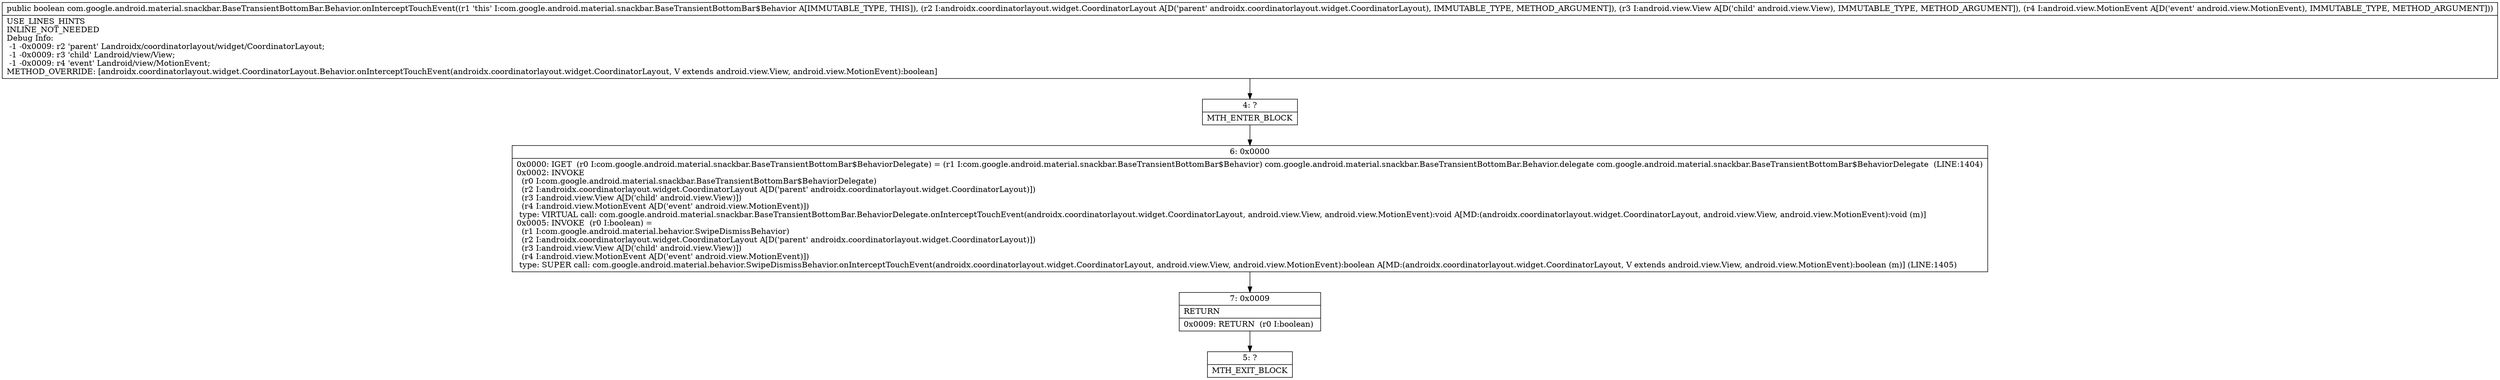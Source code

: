 digraph "CFG forcom.google.android.material.snackbar.BaseTransientBottomBar.Behavior.onInterceptTouchEvent(Landroidx\/coordinatorlayout\/widget\/CoordinatorLayout;Landroid\/view\/View;Landroid\/view\/MotionEvent;)Z" {
Node_4 [shape=record,label="{4\:\ ?|MTH_ENTER_BLOCK\l}"];
Node_6 [shape=record,label="{6\:\ 0x0000|0x0000: IGET  (r0 I:com.google.android.material.snackbar.BaseTransientBottomBar$BehaviorDelegate) = (r1 I:com.google.android.material.snackbar.BaseTransientBottomBar$Behavior) com.google.android.material.snackbar.BaseTransientBottomBar.Behavior.delegate com.google.android.material.snackbar.BaseTransientBottomBar$BehaviorDelegate  (LINE:1404)\l0x0002: INVOKE  \l  (r0 I:com.google.android.material.snackbar.BaseTransientBottomBar$BehaviorDelegate)\l  (r2 I:androidx.coordinatorlayout.widget.CoordinatorLayout A[D('parent' androidx.coordinatorlayout.widget.CoordinatorLayout)])\l  (r3 I:android.view.View A[D('child' android.view.View)])\l  (r4 I:android.view.MotionEvent A[D('event' android.view.MotionEvent)])\l type: VIRTUAL call: com.google.android.material.snackbar.BaseTransientBottomBar.BehaviorDelegate.onInterceptTouchEvent(androidx.coordinatorlayout.widget.CoordinatorLayout, android.view.View, android.view.MotionEvent):void A[MD:(androidx.coordinatorlayout.widget.CoordinatorLayout, android.view.View, android.view.MotionEvent):void (m)]\l0x0005: INVOKE  (r0 I:boolean) = \l  (r1 I:com.google.android.material.behavior.SwipeDismissBehavior)\l  (r2 I:androidx.coordinatorlayout.widget.CoordinatorLayout A[D('parent' androidx.coordinatorlayout.widget.CoordinatorLayout)])\l  (r3 I:android.view.View A[D('child' android.view.View)])\l  (r4 I:android.view.MotionEvent A[D('event' android.view.MotionEvent)])\l type: SUPER call: com.google.android.material.behavior.SwipeDismissBehavior.onInterceptTouchEvent(androidx.coordinatorlayout.widget.CoordinatorLayout, android.view.View, android.view.MotionEvent):boolean A[MD:(androidx.coordinatorlayout.widget.CoordinatorLayout, V extends android.view.View, android.view.MotionEvent):boolean (m)] (LINE:1405)\l}"];
Node_7 [shape=record,label="{7\:\ 0x0009|RETURN\l|0x0009: RETURN  (r0 I:boolean) \l}"];
Node_5 [shape=record,label="{5\:\ ?|MTH_EXIT_BLOCK\l}"];
MethodNode[shape=record,label="{public boolean com.google.android.material.snackbar.BaseTransientBottomBar.Behavior.onInterceptTouchEvent((r1 'this' I:com.google.android.material.snackbar.BaseTransientBottomBar$Behavior A[IMMUTABLE_TYPE, THIS]), (r2 I:androidx.coordinatorlayout.widget.CoordinatorLayout A[D('parent' androidx.coordinatorlayout.widget.CoordinatorLayout), IMMUTABLE_TYPE, METHOD_ARGUMENT]), (r3 I:android.view.View A[D('child' android.view.View), IMMUTABLE_TYPE, METHOD_ARGUMENT]), (r4 I:android.view.MotionEvent A[D('event' android.view.MotionEvent), IMMUTABLE_TYPE, METHOD_ARGUMENT]))  | USE_LINES_HINTS\lINLINE_NOT_NEEDED\lDebug Info:\l  \-1 \-0x0009: r2 'parent' Landroidx\/coordinatorlayout\/widget\/CoordinatorLayout;\l  \-1 \-0x0009: r3 'child' Landroid\/view\/View;\l  \-1 \-0x0009: r4 'event' Landroid\/view\/MotionEvent;\lMETHOD_OVERRIDE: [androidx.coordinatorlayout.widget.CoordinatorLayout.Behavior.onInterceptTouchEvent(androidx.coordinatorlayout.widget.CoordinatorLayout, V extends android.view.View, android.view.MotionEvent):boolean]\l}"];
MethodNode -> Node_4;Node_4 -> Node_6;
Node_6 -> Node_7;
Node_7 -> Node_5;
}

